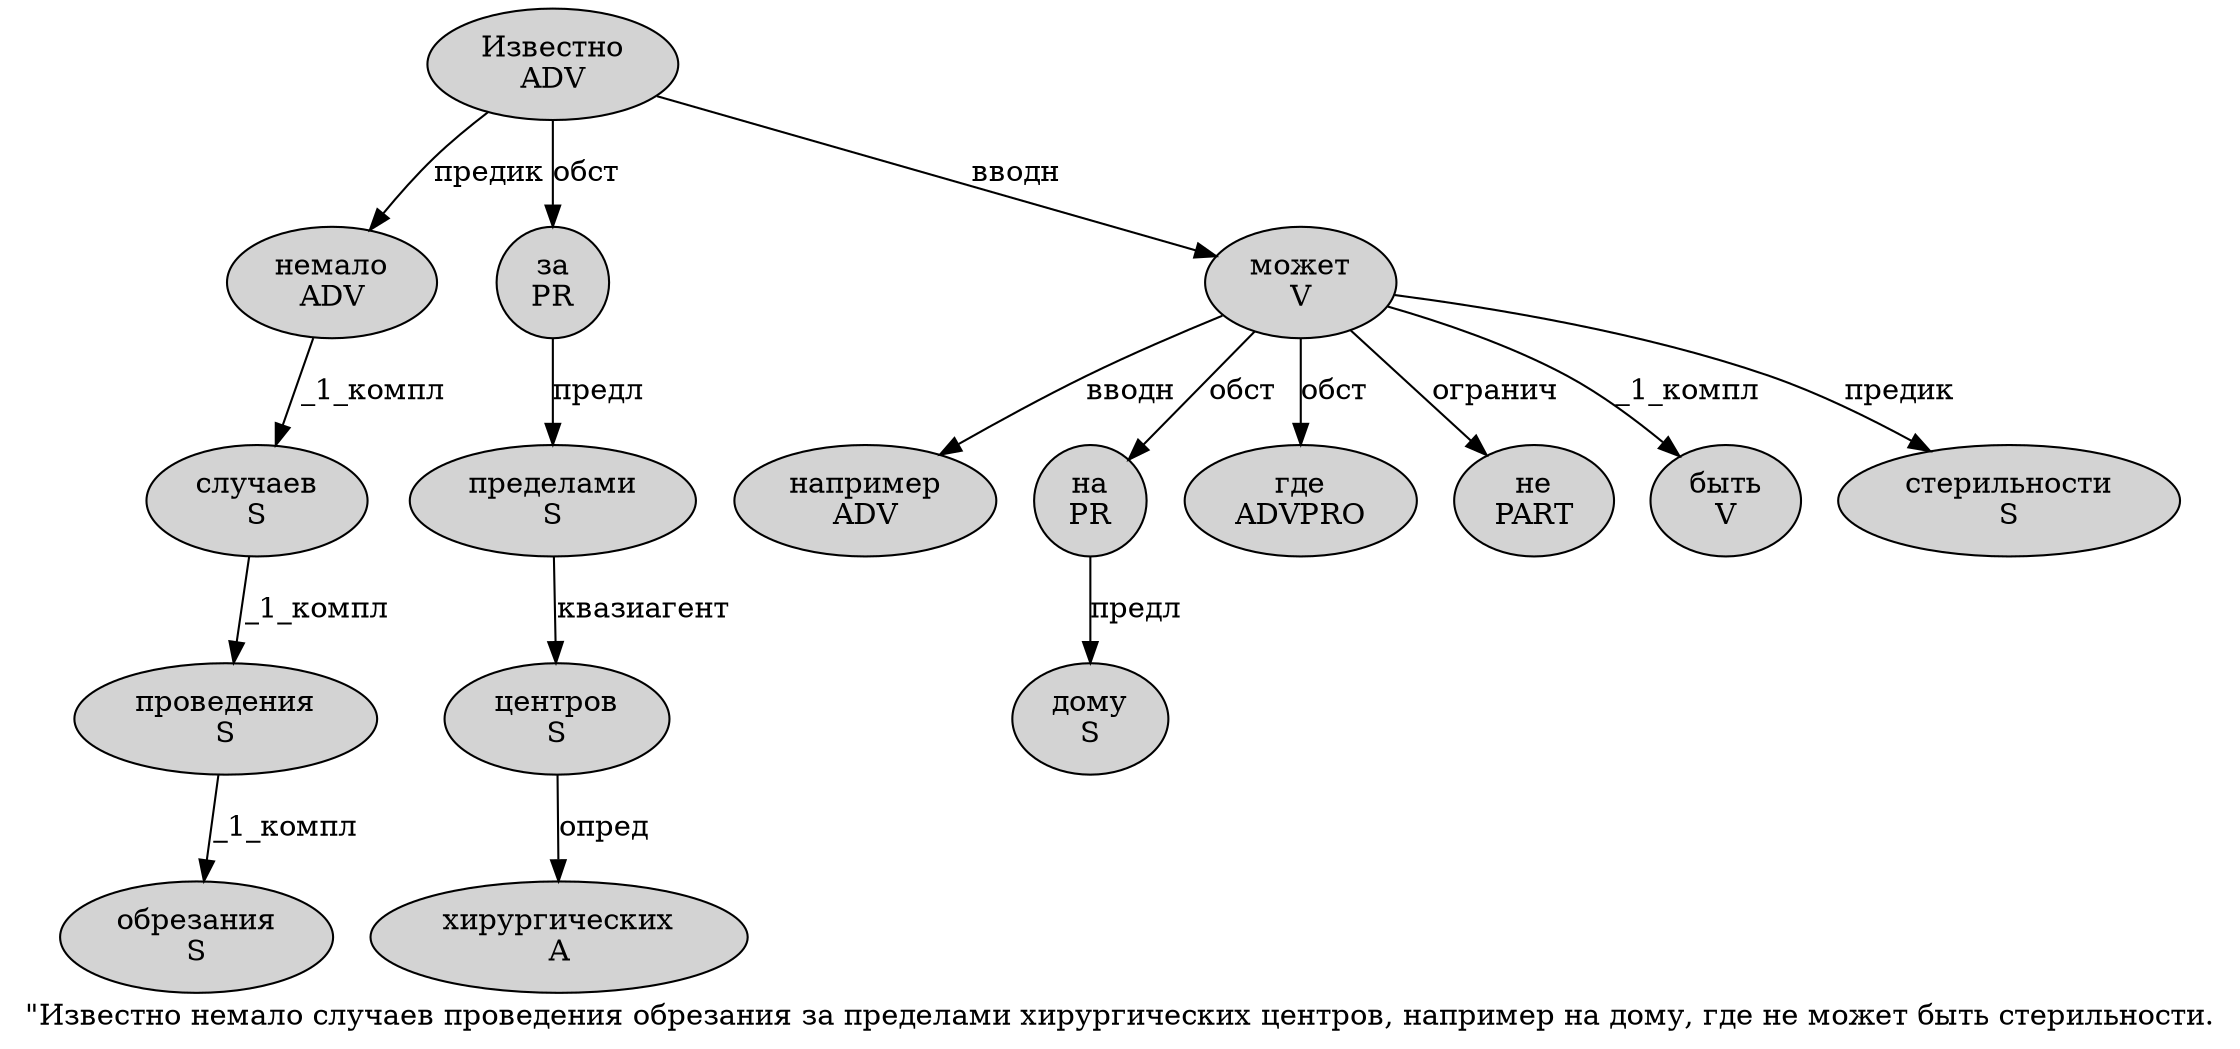 digraph SENTENCE_1375 {
	graph [label="\"Известно немало случаев проведения обрезания за пределами хирургических центров, например на дому, где не может быть стерильности."]
	node [style=filled]
		1 [label="Известно
ADV" color="" fillcolor=lightgray penwidth=1 shape=ellipse]
		2 [label="немало
ADV" color="" fillcolor=lightgray penwidth=1 shape=ellipse]
		3 [label="случаев
S" color="" fillcolor=lightgray penwidth=1 shape=ellipse]
		4 [label="проведения
S" color="" fillcolor=lightgray penwidth=1 shape=ellipse]
		5 [label="обрезания
S" color="" fillcolor=lightgray penwidth=1 shape=ellipse]
		6 [label="за
PR" color="" fillcolor=lightgray penwidth=1 shape=ellipse]
		7 [label="пределами
S" color="" fillcolor=lightgray penwidth=1 shape=ellipse]
		8 [label="хирургических
A" color="" fillcolor=lightgray penwidth=1 shape=ellipse]
		9 [label="центров
S" color="" fillcolor=lightgray penwidth=1 shape=ellipse]
		11 [label="например
ADV" color="" fillcolor=lightgray penwidth=1 shape=ellipse]
		12 [label="на
PR" color="" fillcolor=lightgray penwidth=1 shape=ellipse]
		13 [label="дому
S" color="" fillcolor=lightgray penwidth=1 shape=ellipse]
		15 [label="где
ADVPRO" color="" fillcolor=lightgray penwidth=1 shape=ellipse]
		16 [label="не
PART" color="" fillcolor=lightgray penwidth=1 shape=ellipse]
		17 [label="может
V" color="" fillcolor=lightgray penwidth=1 shape=ellipse]
		18 [label="быть
V" color="" fillcolor=lightgray penwidth=1 shape=ellipse]
		19 [label="стерильности
S" color="" fillcolor=lightgray penwidth=1 shape=ellipse]
			17 -> 11 [label="вводн"]
			17 -> 12 [label="обст"]
			17 -> 15 [label="обст"]
			17 -> 16 [label="огранич"]
			17 -> 18 [label="_1_компл"]
			17 -> 19 [label="предик"]
			7 -> 9 [label="квазиагент"]
			3 -> 4 [label="_1_компл"]
			2 -> 3 [label="_1_компл"]
			4 -> 5 [label="_1_компл"]
			12 -> 13 [label="предл"]
			9 -> 8 [label="опред"]
			1 -> 2 [label="предик"]
			1 -> 6 [label="обст"]
			1 -> 17 [label="вводн"]
			6 -> 7 [label="предл"]
}